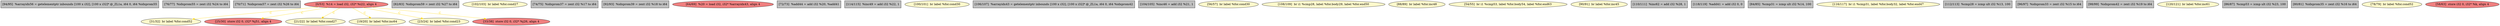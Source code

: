 
digraph G {


node886 [fillcolor=grey,label="[94/95]  %arrayidx56 = getelementptr inbounds [100 x i32], [100 x i32]* @_ZL1a, i64 0, i64 %idxprom55",shape=rectangle,style=filled ]
node883 [fillcolor=grey,label="[76/77]  %idxprom55 = zext i32 %24 to i64",shape=rectangle,style=filled ]
node902 [fillcolor=grey,label="[70/71]  %idxprom57 = zext i32 %26 to i64",shape=rectangle,style=filled ]
node908 [fillcolor=lemonchiffon,label="[31/32]  br label %for.cond52",shape=ellipse,style=filled ]
node887 [fillcolor=grey,label="[82/83]  %idxprom59 = zext i32 %27 to i64",shape=rectangle,style=filled ]
node882 [fillcolor=lemonchiffon,label="[102/103]  br label %for.cond27",shape=ellipse,style=filled ]
node900 [fillcolor=grey,label="[74/75]  %idxprom37 = zext i32 %17 to i64",shape=rectangle,style=filled ]
node885 [fillcolor=grey,label="[92/93]  %idxprom39 = zext i32 %18 to i64",shape=rectangle,style=filled ]
node879 [fillcolor=lightcoral,label="[64/69]  %20 = load i32, i32* %arrayidx43, align 4",shape=ellipse,style=filled ]
node901 [fillcolor=grey,label="[72/73]  %add44 = add i32 %20, %add41",shape=rectangle,style=filled ]
node874 [fillcolor=grey,label="[114/115]  %inc49 = add i32 %22, 1",shape=rectangle,style=filled ]
node905 [fillcolor=lightcoral,label="[0/53]  %14 = load i32, i32* %i22, align 4",shape=ellipse,style=filled ]
node884 [fillcolor=lemonchiffon,label="[100/101]  br label %for.cond30",shape=ellipse,style=filled ]
node909 [fillcolor=lightcoral,label="[25/30]  store i32 0, i32* %j51, align 4",shape=ellipse,style=filled ]
node878 [fillcolor=grey,label="[106/107]  %arrayidx43 = getelementptr inbounds [100 x i32], [100 x i32]* @_ZL1a, i64 0, i64 %idxprom42",shape=rectangle,style=filled ]
node875 [fillcolor=grey,label="[104/105]  %inc46 = add i32 %21, 1",shape=rectangle,style=filled ]
node904 [fillcolor=lemonchiffon,label="[56/57]  br label %for.cond30",shape=ellipse,style=filled ]
node877 [fillcolor=lemonchiffon,label="[108/109]  br i1 %cmp28, label %for.body29, label %for.end50",shape=ellipse,style=filled ]
node880 [fillcolor=lemonchiffon,label="[88/89]  br label %for.inc48",shape=ellipse,style=filled ]
node906 [fillcolor=lemonchiffon,label="[54/55]  br i1 %cmp53, label %for.body54, label %for.end63",shape=ellipse,style=filled ]
node881 [fillcolor=lemonchiffon,label="[90/91]  br label %for.inc45",shape=ellipse,style=filled ]
node876 [fillcolor=grey,label="[110/111]  %inc62 = add i32 %28, 1",shape=rectangle,style=filled ]
node873 [fillcolor=lemonchiffon,label="[21/22]  br label %for.cond27",shape=ellipse,style=filled ]
node889 [fillcolor=lemonchiffon,label="[19/20]  br label %for.inc64",shape=ellipse,style=filled ]
node894 [fillcolor=grey,label="[118/119]  %add41 = add i32 0, 0",shape=rectangle,style=filled ]
node890 [fillcolor=grey,label="[84/85]  %cmp31 = icmp ult i32 %14, 100",shape=rectangle,style=filled ]
node891 [fillcolor=lemonchiffon,label="[116/117]  br i1 %cmp31, label %for.body32, label %for.end47",shape=ellipse,style=filled ]
node895 [fillcolor=grey,label="[112/113]  %cmp28 = icmp ult i32 %13, 100",shape=rectangle,style=filled ]
node888 [fillcolor=grey,label="[96/97]  %idxprom33 = zext i32 %15 to i64",shape=rectangle,style=filled ]
node892 [fillcolor=grey,label="[98/99]  %idxprom42 = zext i32 %19 to i64",shape=rectangle,style=filled ]
node893 [fillcolor=lemonchiffon,label="[120/121]  br label %for.inc61",shape=ellipse,style=filled ]
node899 [fillcolor=lemonchiffon,label="[23/24]  br label %for.cond23",shape=ellipse,style=filled ]
node896 [fillcolor=grey,label="[86/87]  %cmp53 = icmp ult i32 %23, 100",shape=rectangle,style=filled ]
node897 [fillcolor=grey,label="[80/81]  %idxprom35 = zext i32 %16 to i64",shape=rectangle,style=filled ]
node898 [fillcolor=lemonchiffon,label="[78/79]  br label %for.cond52",shape=ellipse,style=filled ]
node903 [fillcolor=lightcoral,label="[58/63]  store i32 0, i32* %k, align 4",shape=ellipse,style=filled ]
node907 [fillcolor=lightcoral,label="[33/38]  store i32 0, i32* %j26, align 4",shape=ellipse,style=filled ]

node905->node908 [style=solid,color=gold,label="C",penwidth=1.0,fontcolor=gold ]
node905->node873 [style=solid,color=gold,label="C",penwidth=1.0,fontcolor=gold ]
node905->node907 [style=solid,color=gold,label="C",penwidth=1.0,fontcolor=gold ]
node905->node899 [style=solid,color=gold,label="C",penwidth=1.0,fontcolor=gold ]
node905->node889 [style=solid,color=gold,label="C",penwidth=1.0,fontcolor=gold ]
node905->node909 [style=solid,color=gold,label="C",penwidth=1.0,fontcolor=gold ]


}

